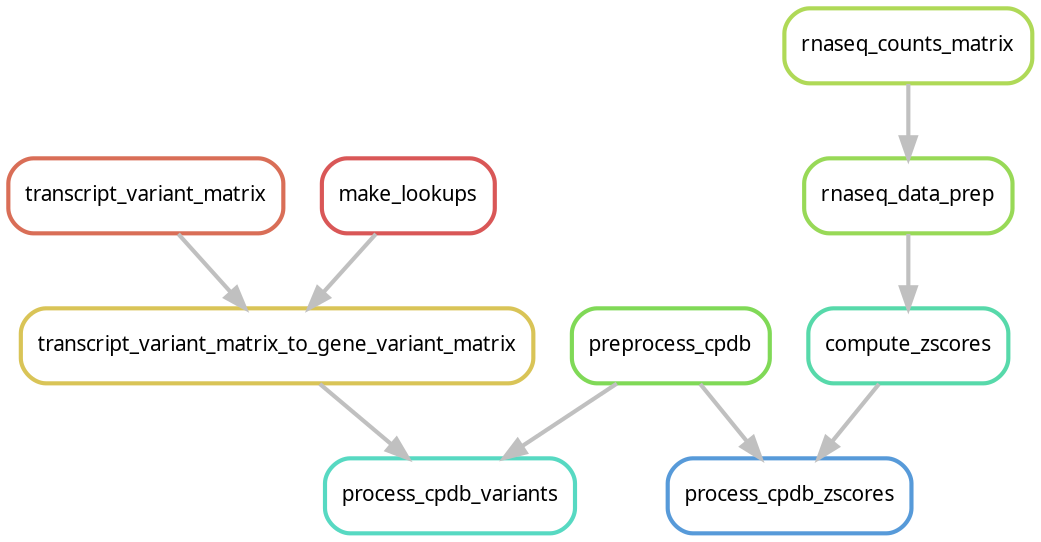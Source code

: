 digraph snakemake_dag {
    graph[bgcolor=white, margin=0];
    node[shape=box, style=rounded, fontname=sans,                 fontsize=10, penwidth=2];
    edge[penwidth=2, color=grey];
	0[label = "transcript_variant_matrix", color = "0.03 0.6 0.85", style="rounded"];
	1[label = "rnaseq_counts_matrix", color = "0.22 0.6 0.85", style="rounded"];
	2[label = "make_lookups", color = "0.00 0.6 0.85", style="rounded"];
	3[label = "process_cpdb_zscores", color = "0.58 0.6 0.85", style="rounded"];
	4[label = "preprocess_cpdb", color = "0.28 0.6 0.85", style="rounded"];
	5[label = "process_cpdb_variants", color = "0.47 0.6 0.85", style="rounded"];
	6[label = "compute_zscores", color = "0.44 0.6 0.85", style="rounded"];
	7[label = "transcript_variant_matrix_to_gene_variant_matrix", color = "0.14 0.6 0.85", style="rounded"];
	8[label = "rnaseq_data_prep", color = "0.25 0.6 0.85", style="rounded"];
	6 -> 3
	4 -> 3
	7 -> 5
	4 -> 5
	8 -> 6
	2 -> 7
	0 -> 7
	1 -> 8
}            
